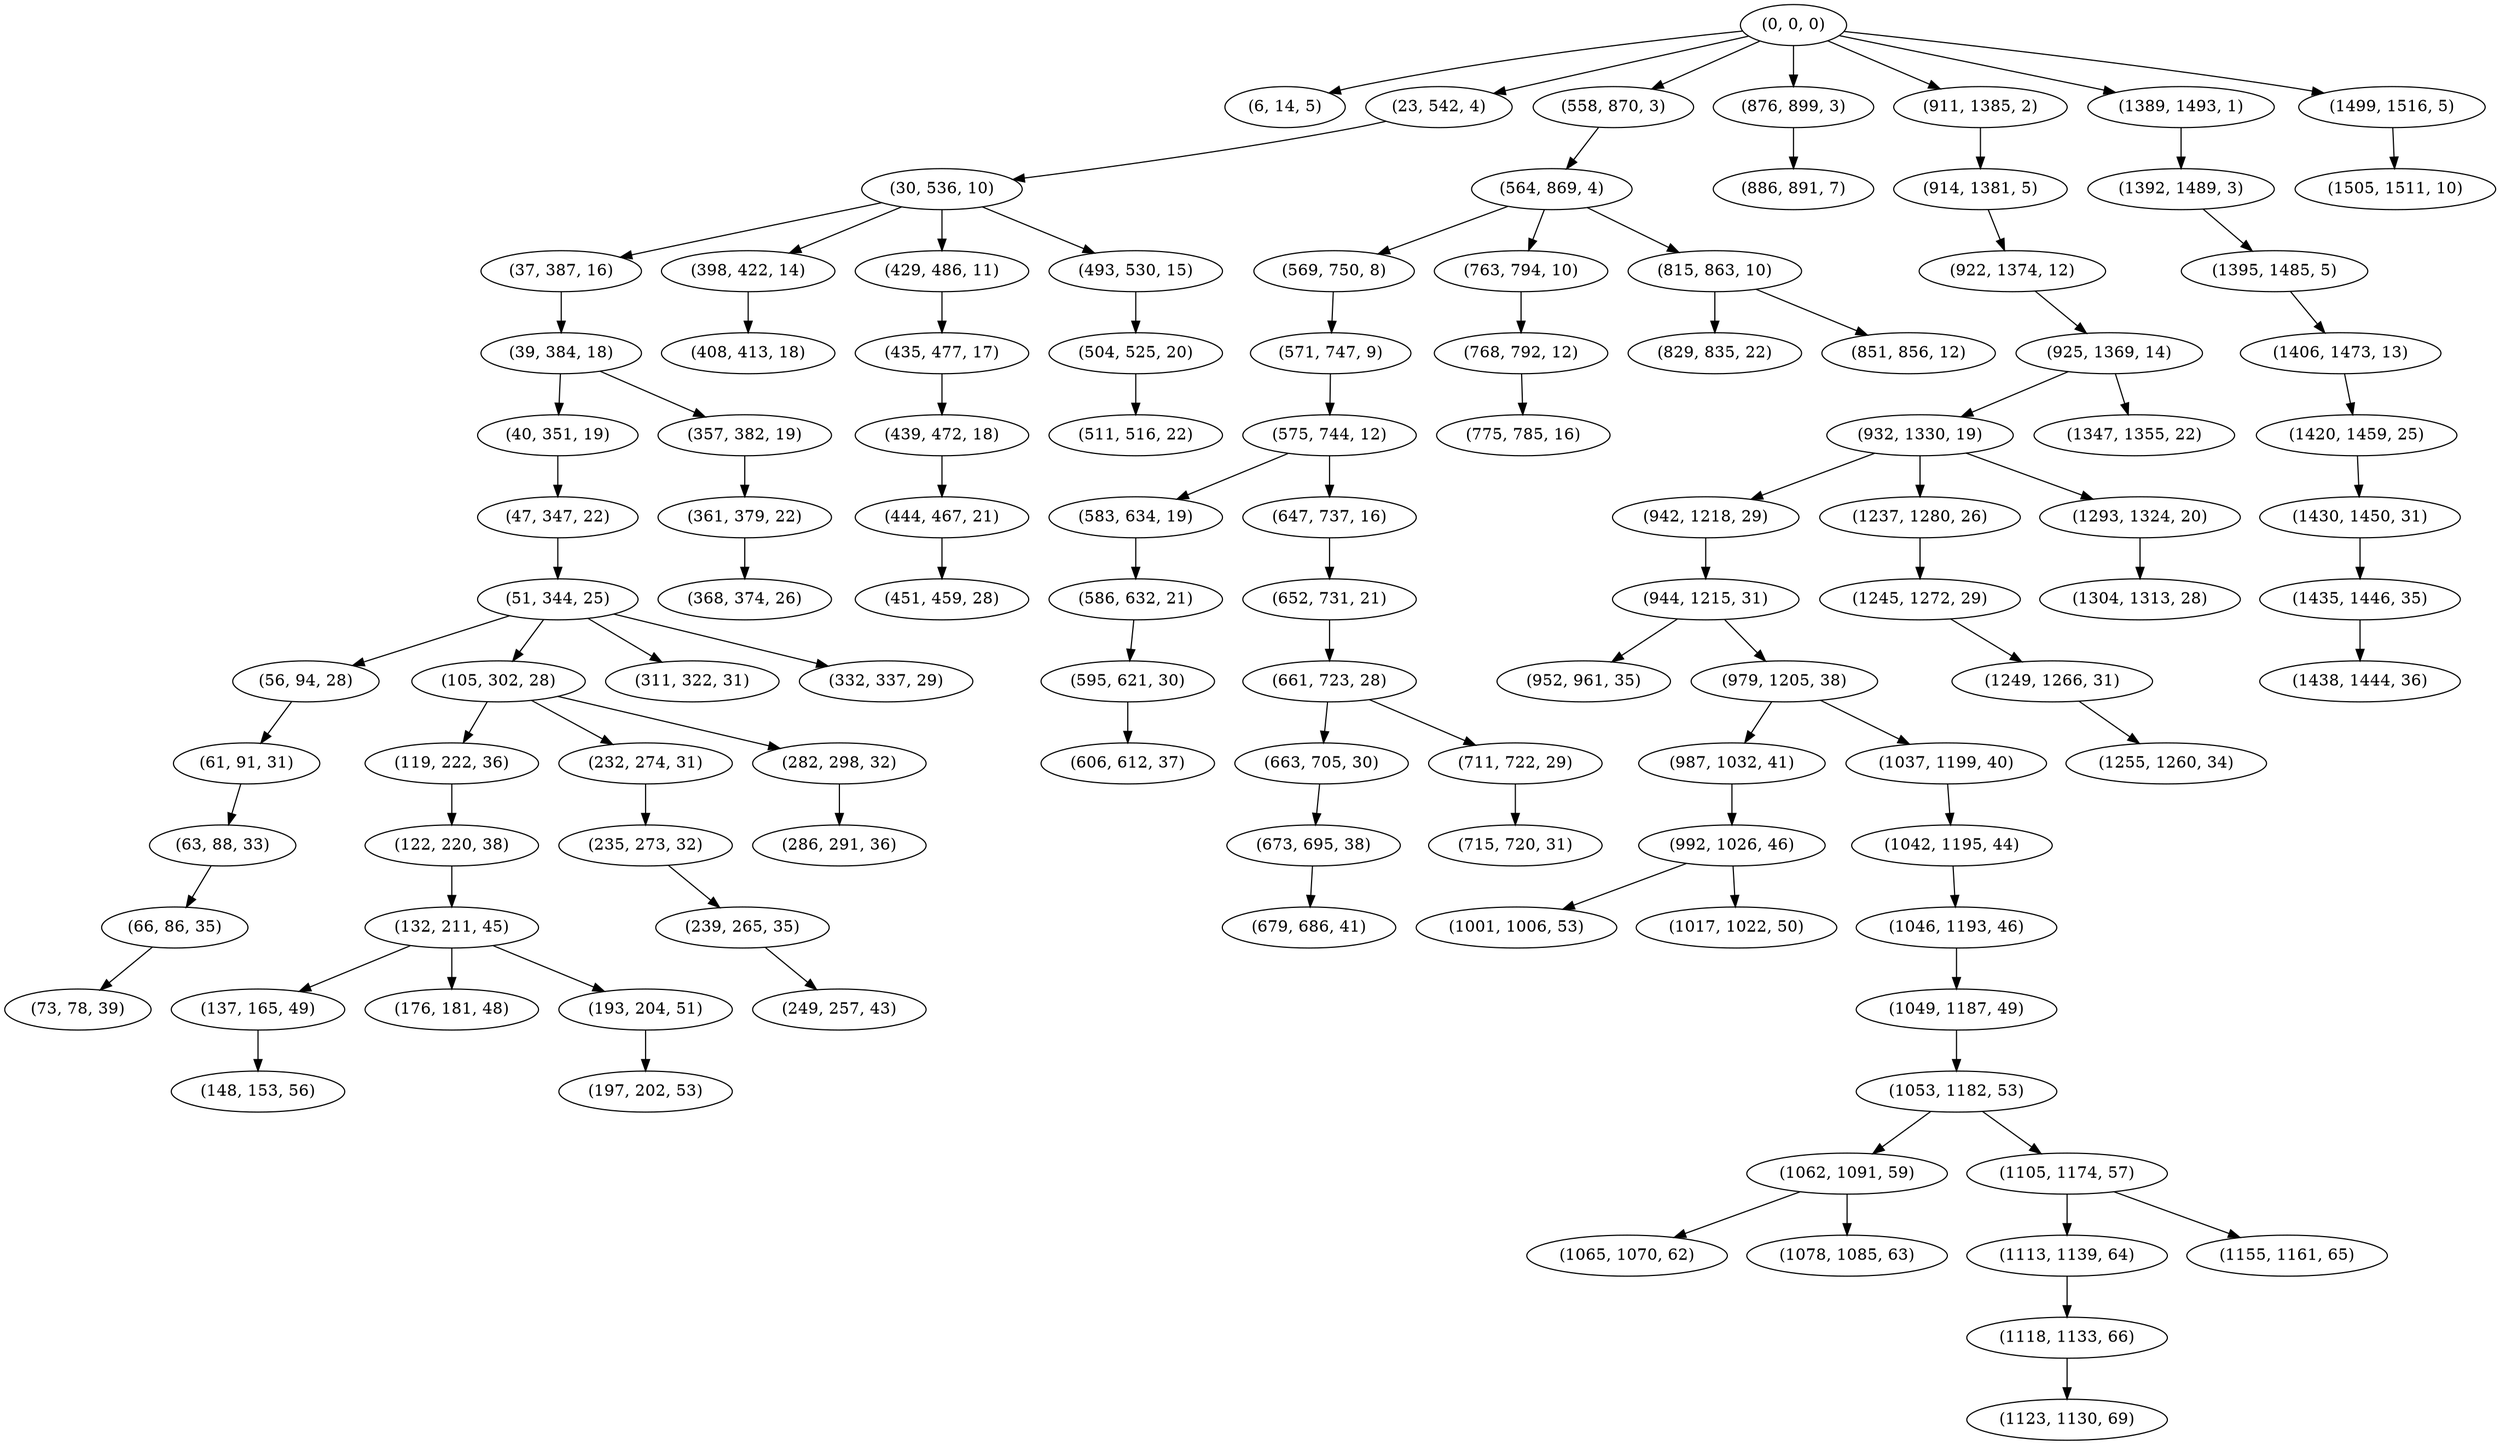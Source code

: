 digraph tree {
    "(0, 0, 0)";
    "(6, 14, 5)";
    "(23, 542, 4)";
    "(30, 536, 10)";
    "(37, 387, 16)";
    "(39, 384, 18)";
    "(40, 351, 19)";
    "(47, 347, 22)";
    "(51, 344, 25)";
    "(56, 94, 28)";
    "(61, 91, 31)";
    "(63, 88, 33)";
    "(66, 86, 35)";
    "(73, 78, 39)";
    "(105, 302, 28)";
    "(119, 222, 36)";
    "(122, 220, 38)";
    "(132, 211, 45)";
    "(137, 165, 49)";
    "(148, 153, 56)";
    "(176, 181, 48)";
    "(193, 204, 51)";
    "(197, 202, 53)";
    "(232, 274, 31)";
    "(235, 273, 32)";
    "(239, 265, 35)";
    "(249, 257, 43)";
    "(282, 298, 32)";
    "(286, 291, 36)";
    "(311, 322, 31)";
    "(332, 337, 29)";
    "(357, 382, 19)";
    "(361, 379, 22)";
    "(368, 374, 26)";
    "(398, 422, 14)";
    "(408, 413, 18)";
    "(429, 486, 11)";
    "(435, 477, 17)";
    "(439, 472, 18)";
    "(444, 467, 21)";
    "(451, 459, 28)";
    "(493, 530, 15)";
    "(504, 525, 20)";
    "(511, 516, 22)";
    "(558, 870, 3)";
    "(564, 869, 4)";
    "(569, 750, 8)";
    "(571, 747, 9)";
    "(575, 744, 12)";
    "(583, 634, 19)";
    "(586, 632, 21)";
    "(595, 621, 30)";
    "(606, 612, 37)";
    "(647, 737, 16)";
    "(652, 731, 21)";
    "(661, 723, 28)";
    "(663, 705, 30)";
    "(673, 695, 38)";
    "(679, 686, 41)";
    "(711, 722, 29)";
    "(715, 720, 31)";
    "(763, 794, 10)";
    "(768, 792, 12)";
    "(775, 785, 16)";
    "(815, 863, 10)";
    "(829, 835, 22)";
    "(851, 856, 12)";
    "(876, 899, 3)";
    "(886, 891, 7)";
    "(911, 1385, 2)";
    "(914, 1381, 5)";
    "(922, 1374, 12)";
    "(925, 1369, 14)";
    "(932, 1330, 19)";
    "(942, 1218, 29)";
    "(944, 1215, 31)";
    "(952, 961, 35)";
    "(979, 1205, 38)";
    "(987, 1032, 41)";
    "(992, 1026, 46)";
    "(1001, 1006, 53)";
    "(1017, 1022, 50)";
    "(1037, 1199, 40)";
    "(1042, 1195, 44)";
    "(1046, 1193, 46)";
    "(1049, 1187, 49)";
    "(1053, 1182, 53)";
    "(1062, 1091, 59)";
    "(1065, 1070, 62)";
    "(1078, 1085, 63)";
    "(1105, 1174, 57)";
    "(1113, 1139, 64)";
    "(1118, 1133, 66)";
    "(1123, 1130, 69)";
    "(1155, 1161, 65)";
    "(1237, 1280, 26)";
    "(1245, 1272, 29)";
    "(1249, 1266, 31)";
    "(1255, 1260, 34)";
    "(1293, 1324, 20)";
    "(1304, 1313, 28)";
    "(1347, 1355, 22)";
    "(1389, 1493, 1)";
    "(1392, 1489, 3)";
    "(1395, 1485, 5)";
    "(1406, 1473, 13)";
    "(1420, 1459, 25)";
    "(1430, 1450, 31)";
    "(1435, 1446, 35)";
    "(1438, 1444, 36)";
    "(1499, 1516, 5)";
    "(1505, 1511, 10)";
    "(0, 0, 0)" -> "(6, 14, 5)";
    "(0, 0, 0)" -> "(23, 542, 4)";
    "(0, 0, 0)" -> "(558, 870, 3)";
    "(0, 0, 0)" -> "(876, 899, 3)";
    "(0, 0, 0)" -> "(911, 1385, 2)";
    "(0, 0, 0)" -> "(1389, 1493, 1)";
    "(0, 0, 0)" -> "(1499, 1516, 5)";
    "(23, 542, 4)" -> "(30, 536, 10)";
    "(30, 536, 10)" -> "(37, 387, 16)";
    "(30, 536, 10)" -> "(398, 422, 14)";
    "(30, 536, 10)" -> "(429, 486, 11)";
    "(30, 536, 10)" -> "(493, 530, 15)";
    "(37, 387, 16)" -> "(39, 384, 18)";
    "(39, 384, 18)" -> "(40, 351, 19)";
    "(39, 384, 18)" -> "(357, 382, 19)";
    "(40, 351, 19)" -> "(47, 347, 22)";
    "(47, 347, 22)" -> "(51, 344, 25)";
    "(51, 344, 25)" -> "(56, 94, 28)";
    "(51, 344, 25)" -> "(105, 302, 28)";
    "(51, 344, 25)" -> "(311, 322, 31)";
    "(51, 344, 25)" -> "(332, 337, 29)";
    "(56, 94, 28)" -> "(61, 91, 31)";
    "(61, 91, 31)" -> "(63, 88, 33)";
    "(63, 88, 33)" -> "(66, 86, 35)";
    "(66, 86, 35)" -> "(73, 78, 39)";
    "(105, 302, 28)" -> "(119, 222, 36)";
    "(105, 302, 28)" -> "(232, 274, 31)";
    "(105, 302, 28)" -> "(282, 298, 32)";
    "(119, 222, 36)" -> "(122, 220, 38)";
    "(122, 220, 38)" -> "(132, 211, 45)";
    "(132, 211, 45)" -> "(137, 165, 49)";
    "(132, 211, 45)" -> "(176, 181, 48)";
    "(132, 211, 45)" -> "(193, 204, 51)";
    "(137, 165, 49)" -> "(148, 153, 56)";
    "(193, 204, 51)" -> "(197, 202, 53)";
    "(232, 274, 31)" -> "(235, 273, 32)";
    "(235, 273, 32)" -> "(239, 265, 35)";
    "(239, 265, 35)" -> "(249, 257, 43)";
    "(282, 298, 32)" -> "(286, 291, 36)";
    "(357, 382, 19)" -> "(361, 379, 22)";
    "(361, 379, 22)" -> "(368, 374, 26)";
    "(398, 422, 14)" -> "(408, 413, 18)";
    "(429, 486, 11)" -> "(435, 477, 17)";
    "(435, 477, 17)" -> "(439, 472, 18)";
    "(439, 472, 18)" -> "(444, 467, 21)";
    "(444, 467, 21)" -> "(451, 459, 28)";
    "(493, 530, 15)" -> "(504, 525, 20)";
    "(504, 525, 20)" -> "(511, 516, 22)";
    "(558, 870, 3)" -> "(564, 869, 4)";
    "(564, 869, 4)" -> "(569, 750, 8)";
    "(564, 869, 4)" -> "(763, 794, 10)";
    "(564, 869, 4)" -> "(815, 863, 10)";
    "(569, 750, 8)" -> "(571, 747, 9)";
    "(571, 747, 9)" -> "(575, 744, 12)";
    "(575, 744, 12)" -> "(583, 634, 19)";
    "(575, 744, 12)" -> "(647, 737, 16)";
    "(583, 634, 19)" -> "(586, 632, 21)";
    "(586, 632, 21)" -> "(595, 621, 30)";
    "(595, 621, 30)" -> "(606, 612, 37)";
    "(647, 737, 16)" -> "(652, 731, 21)";
    "(652, 731, 21)" -> "(661, 723, 28)";
    "(661, 723, 28)" -> "(663, 705, 30)";
    "(661, 723, 28)" -> "(711, 722, 29)";
    "(663, 705, 30)" -> "(673, 695, 38)";
    "(673, 695, 38)" -> "(679, 686, 41)";
    "(711, 722, 29)" -> "(715, 720, 31)";
    "(763, 794, 10)" -> "(768, 792, 12)";
    "(768, 792, 12)" -> "(775, 785, 16)";
    "(815, 863, 10)" -> "(829, 835, 22)";
    "(815, 863, 10)" -> "(851, 856, 12)";
    "(876, 899, 3)" -> "(886, 891, 7)";
    "(911, 1385, 2)" -> "(914, 1381, 5)";
    "(914, 1381, 5)" -> "(922, 1374, 12)";
    "(922, 1374, 12)" -> "(925, 1369, 14)";
    "(925, 1369, 14)" -> "(932, 1330, 19)";
    "(925, 1369, 14)" -> "(1347, 1355, 22)";
    "(932, 1330, 19)" -> "(942, 1218, 29)";
    "(932, 1330, 19)" -> "(1237, 1280, 26)";
    "(932, 1330, 19)" -> "(1293, 1324, 20)";
    "(942, 1218, 29)" -> "(944, 1215, 31)";
    "(944, 1215, 31)" -> "(952, 961, 35)";
    "(944, 1215, 31)" -> "(979, 1205, 38)";
    "(979, 1205, 38)" -> "(987, 1032, 41)";
    "(979, 1205, 38)" -> "(1037, 1199, 40)";
    "(987, 1032, 41)" -> "(992, 1026, 46)";
    "(992, 1026, 46)" -> "(1001, 1006, 53)";
    "(992, 1026, 46)" -> "(1017, 1022, 50)";
    "(1037, 1199, 40)" -> "(1042, 1195, 44)";
    "(1042, 1195, 44)" -> "(1046, 1193, 46)";
    "(1046, 1193, 46)" -> "(1049, 1187, 49)";
    "(1049, 1187, 49)" -> "(1053, 1182, 53)";
    "(1053, 1182, 53)" -> "(1062, 1091, 59)";
    "(1053, 1182, 53)" -> "(1105, 1174, 57)";
    "(1062, 1091, 59)" -> "(1065, 1070, 62)";
    "(1062, 1091, 59)" -> "(1078, 1085, 63)";
    "(1105, 1174, 57)" -> "(1113, 1139, 64)";
    "(1105, 1174, 57)" -> "(1155, 1161, 65)";
    "(1113, 1139, 64)" -> "(1118, 1133, 66)";
    "(1118, 1133, 66)" -> "(1123, 1130, 69)";
    "(1237, 1280, 26)" -> "(1245, 1272, 29)";
    "(1245, 1272, 29)" -> "(1249, 1266, 31)";
    "(1249, 1266, 31)" -> "(1255, 1260, 34)";
    "(1293, 1324, 20)" -> "(1304, 1313, 28)";
    "(1389, 1493, 1)" -> "(1392, 1489, 3)";
    "(1392, 1489, 3)" -> "(1395, 1485, 5)";
    "(1395, 1485, 5)" -> "(1406, 1473, 13)";
    "(1406, 1473, 13)" -> "(1420, 1459, 25)";
    "(1420, 1459, 25)" -> "(1430, 1450, 31)";
    "(1430, 1450, 31)" -> "(1435, 1446, 35)";
    "(1435, 1446, 35)" -> "(1438, 1444, 36)";
    "(1499, 1516, 5)" -> "(1505, 1511, 10)";
}
